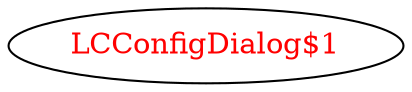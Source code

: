 digraph dependencyGraph {
 concentrate=true;
 ranksep="2.0";
 rankdir="LR"; 
 splines="ortho";
"LCConfigDialog$1" [fontcolor="red"];
}